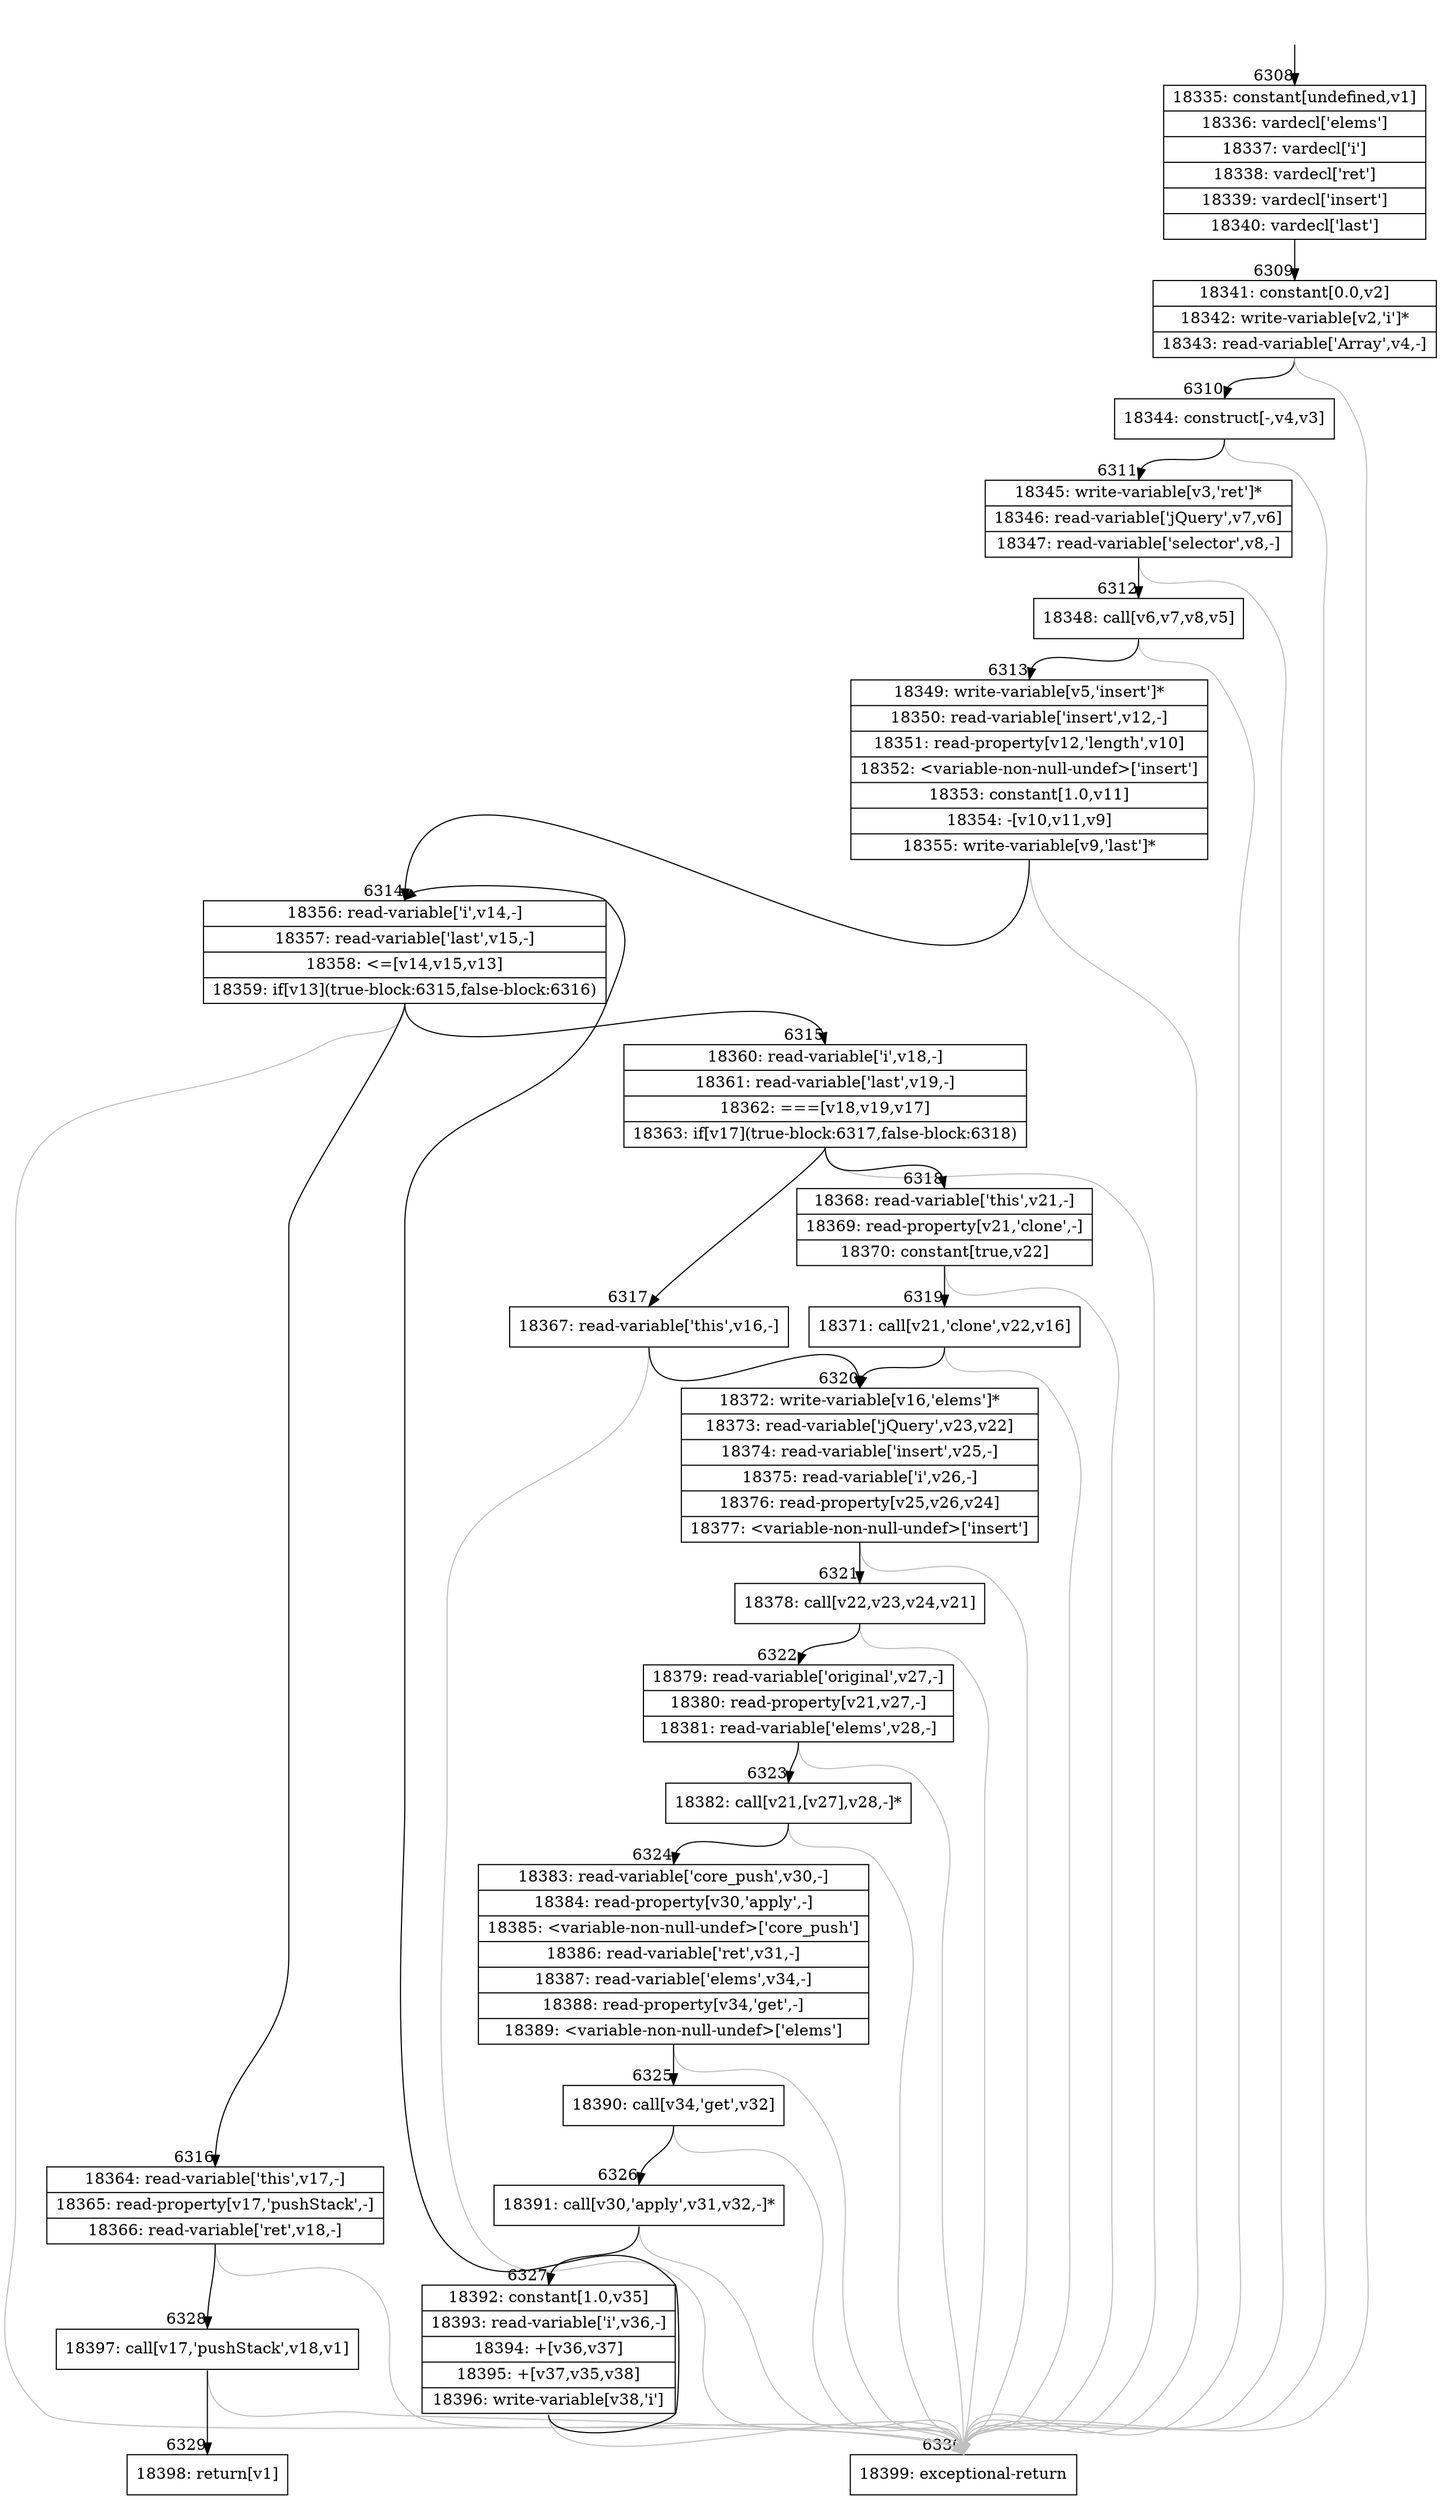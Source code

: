digraph {
rankdir="TD"
BB_entry412[shape=none,label=""];
BB_entry412 -> BB6308 [tailport=s, headport=n, headlabel="    6308"]
BB6308 [shape=record label="{18335: constant[undefined,v1]|18336: vardecl['elems']|18337: vardecl['i']|18338: vardecl['ret']|18339: vardecl['insert']|18340: vardecl['last']}" ] 
BB6308 -> BB6309 [tailport=s, headport=n, headlabel="      6309"]
BB6309 [shape=record label="{18341: constant[0.0,v2]|18342: write-variable[v2,'i']*|18343: read-variable['Array',v4,-]}" ] 
BB6309 -> BB6310 [tailport=s, headport=n, headlabel="      6310"]
BB6309 -> BB6330 [tailport=s, headport=n, color=gray, headlabel="      6330"]
BB6310 [shape=record label="{18344: construct[-,v4,v3]}" ] 
BB6310 -> BB6311 [tailport=s, headport=n, headlabel="      6311"]
BB6310 -> BB6330 [tailport=s, headport=n, color=gray]
BB6311 [shape=record label="{18345: write-variable[v3,'ret']*|18346: read-variable['jQuery',v7,v6]|18347: read-variable['selector',v8,-]}" ] 
BB6311 -> BB6312 [tailport=s, headport=n, headlabel="      6312"]
BB6311 -> BB6330 [tailport=s, headport=n, color=gray]
BB6312 [shape=record label="{18348: call[v6,v7,v8,v5]}" ] 
BB6312 -> BB6313 [tailport=s, headport=n, headlabel="      6313"]
BB6312 -> BB6330 [tailport=s, headport=n, color=gray]
BB6313 [shape=record label="{18349: write-variable[v5,'insert']*|18350: read-variable['insert',v12,-]|18351: read-property[v12,'length',v10]|18352: \<variable-non-null-undef\>['insert']|18353: constant[1.0,v11]|18354: -[v10,v11,v9]|18355: write-variable[v9,'last']*}" ] 
BB6313 -> BB6314 [tailport=s, headport=n, headlabel="      6314"]
BB6313 -> BB6330 [tailport=s, headport=n, color=gray]
BB6314 [shape=record label="{18356: read-variable['i',v14,-]|18357: read-variable['last',v15,-]|18358: \<=[v14,v15,v13]|18359: if[v13](true-block:6315,false-block:6316)}" ] 
BB6314 -> BB6315 [tailport=s, headport=n, headlabel="      6315"]
BB6314 -> BB6316 [tailport=s, headport=n, headlabel="      6316"]
BB6314 -> BB6330 [tailport=s, headport=n, color=gray]
BB6315 [shape=record label="{18360: read-variable['i',v18,-]|18361: read-variable['last',v19,-]|18362: ===[v18,v19,v17]|18363: if[v17](true-block:6317,false-block:6318)}" ] 
BB6315 -> BB6317 [tailport=s, headport=n, headlabel="      6317"]
BB6315 -> BB6318 [tailport=s, headport=n, headlabel="      6318"]
BB6315 -> BB6330 [tailport=s, headport=n, color=gray]
BB6316 [shape=record label="{18364: read-variable['this',v17,-]|18365: read-property[v17,'pushStack',-]|18366: read-variable['ret',v18,-]}" ] 
BB6316 -> BB6328 [tailport=s, headport=n, headlabel="      6328"]
BB6316 -> BB6330 [tailport=s, headport=n, color=gray]
BB6317 [shape=record label="{18367: read-variable['this',v16,-]}" ] 
BB6317 -> BB6320 [tailport=s, headport=n, headlabel="      6320"]
BB6317 -> BB6330 [tailport=s, headport=n, color=gray]
BB6318 [shape=record label="{18368: read-variable['this',v21,-]|18369: read-property[v21,'clone',-]|18370: constant[true,v22]}" ] 
BB6318 -> BB6319 [tailport=s, headport=n, headlabel="      6319"]
BB6318 -> BB6330 [tailport=s, headport=n, color=gray]
BB6319 [shape=record label="{18371: call[v21,'clone',v22,v16]}" ] 
BB6319 -> BB6320 [tailport=s, headport=n]
BB6319 -> BB6330 [tailport=s, headport=n, color=gray]
BB6320 [shape=record label="{18372: write-variable[v16,'elems']*|18373: read-variable['jQuery',v23,v22]|18374: read-variable['insert',v25,-]|18375: read-variable['i',v26,-]|18376: read-property[v25,v26,v24]|18377: \<variable-non-null-undef\>['insert']}" ] 
BB6320 -> BB6321 [tailport=s, headport=n, headlabel="      6321"]
BB6320 -> BB6330 [tailport=s, headport=n, color=gray]
BB6321 [shape=record label="{18378: call[v22,v23,v24,v21]}" ] 
BB6321 -> BB6322 [tailport=s, headport=n, headlabel="      6322"]
BB6321 -> BB6330 [tailport=s, headport=n, color=gray]
BB6322 [shape=record label="{18379: read-variable['original',v27,-]|18380: read-property[v21,v27,-]|18381: read-variable['elems',v28,-]}" ] 
BB6322 -> BB6323 [tailport=s, headport=n, headlabel="      6323"]
BB6322 -> BB6330 [tailport=s, headport=n, color=gray]
BB6323 [shape=record label="{18382: call[v21,[v27],v28,-]*}" ] 
BB6323 -> BB6324 [tailport=s, headport=n, headlabel="      6324"]
BB6323 -> BB6330 [tailport=s, headport=n, color=gray]
BB6324 [shape=record label="{18383: read-variable['core_push',v30,-]|18384: read-property[v30,'apply',-]|18385: \<variable-non-null-undef\>['core_push']|18386: read-variable['ret',v31,-]|18387: read-variable['elems',v34,-]|18388: read-property[v34,'get',-]|18389: \<variable-non-null-undef\>['elems']}" ] 
BB6324 -> BB6325 [tailport=s, headport=n, headlabel="      6325"]
BB6324 -> BB6330 [tailport=s, headport=n, color=gray]
BB6325 [shape=record label="{18390: call[v34,'get',v32]}" ] 
BB6325 -> BB6326 [tailport=s, headport=n, headlabel="      6326"]
BB6325 -> BB6330 [tailport=s, headport=n, color=gray]
BB6326 [shape=record label="{18391: call[v30,'apply',v31,v32,-]*}" ] 
BB6326 -> BB6327 [tailport=s, headport=n, headlabel="      6327"]
BB6326 -> BB6330 [tailport=s, headport=n, color=gray]
BB6327 [shape=record label="{18392: constant[1.0,v35]|18393: read-variable['i',v36,-]|18394: +[v36,v37]|18395: +[v37,v35,v38]|18396: write-variable[v38,'i']}" ] 
BB6327 -> BB6314 [tailport=s, headport=n]
BB6327 -> BB6330 [tailport=s, headport=n, color=gray]
BB6328 [shape=record label="{18397: call[v17,'pushStack',v18,v1]}" ] 
BB6328 -> BB6329 [tailport=s, headport=n, headlabel="      6329"]
BB6328 -> BB6330 [tailport=s, headport=n, color=gray]
BB6329 [shape=record label="{18398: return[v1]}" ] 
BB6330 [shape=record label="{18399: exceptional-return}" ] 
}

